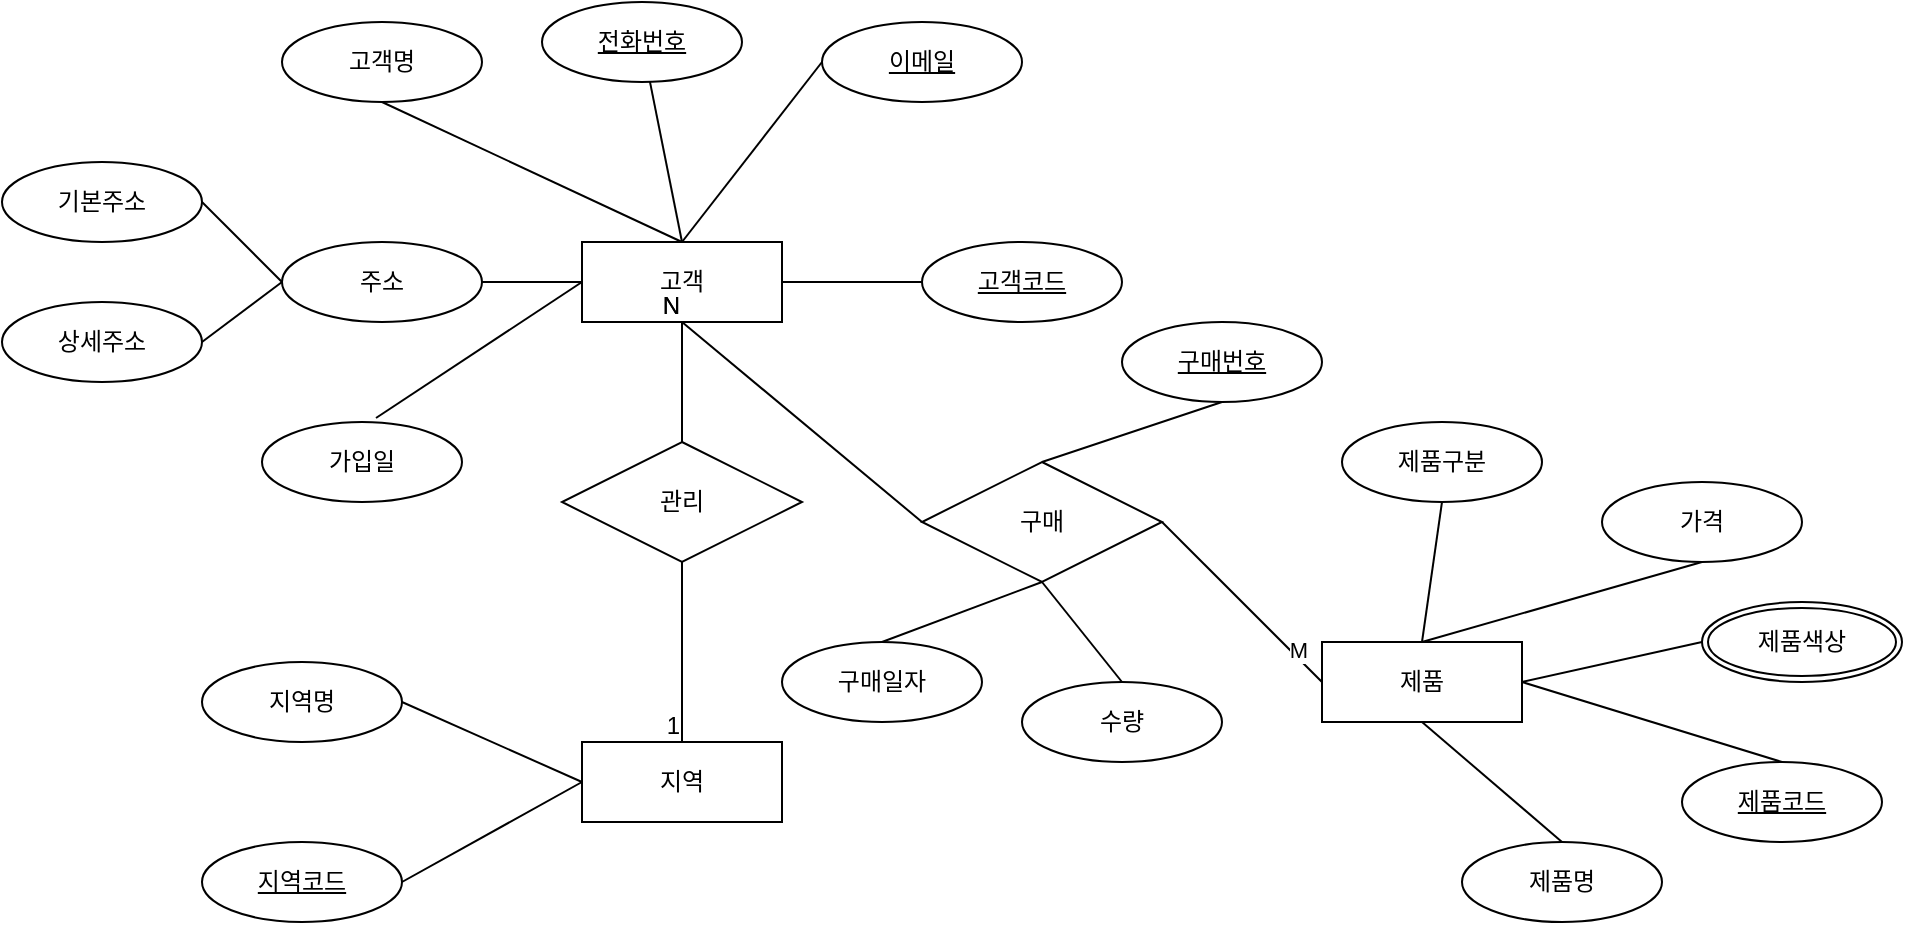 <mxfile version="22.1.21" type="github">
  <diagram name="페이지-1" id="SEtstfAUcaWx0xHGbptO">
    <mxGraphModel dx="1272" dy="836" grid="1" gridSize="10" guides="1" tooltips="1" connect="1" arrows="1" fold="1" page="1" pageScale="1" pageWidth="827" pageHeight="1169" math="0" shadow="0">
      <root>
        <mxCell id="0" />
        <mxCell id="1" parent="0" />
        <mxCell id="Ef4rvgRTJZ1OZaG0q7ZJ-7" style="rounded=0;orthogonalLoop=1;jettySize=auto;html=1;entryX=0.5;entryY=1;entryDx=0;entryDy=0;exitX=0.5;exitY=0;exitDx=0;exitDy=0;endArrow=none;endFill=0;" edge="1" parent="1" source="Ef4rvgRTJZ1OZaG0q7ZJ-1" target="Ef4rvgRTJZ1OZaG0q7ZJ-2">
          <mxGeometry relative="1" as="geometry" />
        </mxCell>
        <mxCell id="Ef4rvgRTJZ1OZaG0q7ZJ-1" value="고객" style="whiteSpace=wrap;html=1;align=center;" vertex="1" parent="1">
          <mxGeometry x="360" y="310" width="100" height="40" as="geometry" />
        </mxCell>
        <mxCell id="Ef4rvgRTJZ1OZaG0q7ZJ-2" value="고객명" style="ellipse;whiteSpace=wrap;html=1;align=center;" vertex="1" parent="1">
          <mxGeometry x="210" y="200" width="100" height="40" as="geometry" />
        </mxCell>
        <mxCell id="Ef4rvgRTJZ1OZaG0q7ZJ-8" value="전화번호" style="ellipse;whiteSpace=wrap;html=1;align=center;fontStyle=4;" vertex="1" parent="1">
          <mxGeometry x="340" y="190" width="100" height="40" as="geometry" />
        </mxCell>
        <mxCell id="Ef4rvgRTJZ1OZaG0q7ZJ-9" style="rounded=0;orthogonalLoop=1;jettySize=auto;html=1;exitX=0.5;exitY=0;exitDx=0;exitDy=0;endArrow=none;endFill=0;" edge="1" parent="1" source="Ef4rvgRTJZ1OZaG0q7ZJ-1" target="Ef4rvgRTJZ1OZaG0q7ZJ-8">
          <mxGeometry relative="1" as="geometry">
            <mxPoint x="420" y="320" as="sourcePoint" />
            <mxPoint x="340" y="240" as="targetPoint" />
          </mxGeometry>
        </mxCell>
        <mxCell id="Ef4rvgRTJZ1OZaG0q7ZJ-10" value="이메일" style="ellipse;whiteSpace=wrap;html=1;align=center;fontStyle=4;" vertex="1" parent="1">
          <mxGeometry x="480" y="200" width="100" height="40" as="geometry" />
        </mxCell>
        <mxCell id="Ef4rvgRTJZ1OZaG0q7ZJ-11" style="rounded=0;orthogonalLoop=1;jettySize=auto;html=1;exitX=0.5;exitY=0;exitDx=0;exitDy=0;entryX=0;entryY=0.5;entryDx=0;entryDy=0;endArrow=none;endFill=0;" edge="1" parent="1" source="Ef4rvgRTJZ1OZaG0q7ZJ-1" target="Ef4rvgRTJZ1OZaG0q7ZJ-10">
          <mxGeometry relative="1" as="geometry">
            <mxPoint x="420" y="320" as="sourcePoint" />
            <mxPoint x="490" y="240" as="targetPoint" />
          </mxGeometry>
        </mxCell>
        <mxCell id="Ef4rvgRTJZ1OZaG0q7ZJ-13" value="고객코드" style="ellipse;whiteSpace=wrap;html=1;align=center;fontStyle=4;" vertex="1" parent="1">
          <mxGeometry x="530" y="310" width="100" height="40" as="geometry" />
        </mxCell>
        <mxCell id="Ef4rvgRTJZ1OZaG0q7ZJ-14" value="주소" style="ellipse;whiteSpace=wrap;html=1;align=center;" vertex="1" parent="1">
          <mxGeometry x="210" y="310" width="100" height="40" as="geometry" />
        </mxCell>
        <mxCell id="Ef4rvgRTJZ1OZaG0q7ZJ-15" style="rounded=0;orthogonalLoop=1;jettySize=auto;html=1;exitX=1;exitY=0.5;exitDx=0;exitDy=0;entryX=0;entryY=0.5;entryDx=0;entryDy=0;endArrow=none;endFill=0;" edge="1" parent="1" source="Ef4rvgRTJZ1OZaG0q7ZJ-1" target="Ef4rvgRTJZ1OZaG0q7ZJ-13">
          <mxGeometry relative="1" as="geometry">
            <mxPoint x="420" y="320" as="sourcePoint" />
            <mxPoint x="540" y="280" as="targetPoint" />
          </mxGeometry>
        </mxCell>
        <mxCell id="Ef4rvgRTJZ1OZaG0q7ZJ-16" style="rounded=0;orthogonalLoop=1;jettySize=auto;html=1;exitX=0;exitY=0.5;exitDx=0;exitDy=0;entryX=1;entryY=0.5;entryDx=0;entryDy=0;endArrow=none;endFill=0;" edge="1" parent="1" source="Ef4rvgRTJZ1OZaG0q7ZJ-1" target="Ef4rvgRTJZ1OZaG0q7ZJ-14">
          <mxGeometry relative="1" as="geometry">
            <mxPoint x="430" y="330" as="sourcePoint" />
            <mxPoint x="550" y="290" as="targetPoint" />
          </mxGeometry>
        </mxCell>
        <mxCell id="Ef4rvgRTJZ1OZaG0q7ZJ-17" value="기본주소" style="ellipse;whiteSpace=wrap;html=1;align=center;" vertex="1" parent="1">
          <mxGeometry x="70" y="270" width="100" height="40" as="geometry" />
        </mxCell>
        <mxCell id="Ef4rvgRTJZ1OZaG0q7ZJ-18" value="상세주소" style="ellipse;whiteSpace=wrap;html=1;align=center;" vertex="1" parent="1">
          <mxGeometry x="70" y="340" width="100" height="40" as="geometry" />
        </mxCell>
        <mxCell id="Ef4rvgRTJZ1OZaG0q7ZJ-20" style="rounded=0;orthogonalLoop=1;jettySize=auto;html=1;exitX=0;exitY=0.5;exitDx=0;exitDy=0;entryX=1;entryY=0.5;entryDx=0;entryDy=0;endArrow=none;endFill=0;" edge="1" parent="1" source="Ef4rvgRTJZ1OZaG0q7ZJ-14" target="Ef4rvgRTJZ1OZaG0q7ZJ-17">
          <mxGeometry relative="1" as="geometry">
            <mxPoint x="370" y="340" as="sourcePoint" />
            <mxPoint x="320" y="340" as="targetPoint" />
          </mxGeometry>
        </mxCell>
        <mxCell id="Ef4rvgRTJZ1OZaG0q7ZJ-21" style="rounded=0;orthogonalLoop=1;jettySize=auto;html=1;entryX=1;entryY=0.5;entryDx=0;entryDy=0;exitX=0;exitY=0.5;exitDx=0;exitDy=0;endArrow=none;endFill=0;" edge="1" parent="1" source="Ef4rvgRTJZ1OZaG0q7ZJ-14" target="Ef4rvgRTJZ1OZaG0q7ZJ-18">
          <mxGeometry relative="1" as="geometry">
            <mxPoint x="210" y="330" as="sourcePoint" />
            <mxPoint x="180" y="300" as="targetPoint" />
          </mxGeometry>
        </mxCell>
        <mxCell id="Ef4rvgRTJZ1OZaG0q7ZJ-22" value="가입일" style="ellipse;whiteSpace=wrap;html=1;align=center;" vertex="1" parent="1">
          <mxGeometry x="200" y="400" width="100" height="40" as="geometry" />
        </mxCell>
        <mxCell id="Ef4rvgRTJZ1OZaG0q7ZJ-23" style="rounded=0;orthogonalLoop=1;jettySize=auto;html=1;entryX=0.57;entryY=-0.05;entryDx=0;entryDy=0;entryPerimeter=0;exitX=0;exitY=0.5;exitDx=0;exitDy=0;endArrow=none;endFill=0;" edge="1" parent="1" source="Ef4rvgRTJZ1OZaG0q7ZJ-1" target="Ef4rvgRTJZ1OZaG0q7ZJ-22">
          <mxGeometry relative="1" as="geometry">
            <mxPoint x="360" y="330" as="sourcePoint" />
            <mxPoint x="320" y="340" as="targetPoint" />
          </mxGeometry>
        </mxCell>
        <mxCell id="Ef4rvgRTJZ1OZaG0q7ZJ-27" value="지역코드" style="ellipse;whiteSpace=wrap;html=1;align=center;fontStyle=4;" vertex="1" parent="1">
          <mxGeometry x="170" y="610" width="100" height="40" as="geometry" />
        </mxCell>
        <mxCell id="Ef4rvgRTJZ1OZaG0q7ZJ-28" value="지역명" style="ellipse;whiteSpace=wrap;html=1;align=center;" vertex="1" parent="1">
          <mxGeometry x="170" y="520" width="100" height="40" as="geometry" />
        </mxCell>
        <mxCell id="Ef4rvgRTJZ1OZaG0q7ZJ-29" style="rounded=0;orthogonalLoop=1;jettySize=auto;html=1;entryX=1;entryY=0.5;entryDx=0;entryDy=0;endArrow=none;endFill=0;exitX=0;exitY=0.5;exitDx=0;exitDy=0;" edge="1" parent="1" source="Ef4rvgRTJZ1OZaG0q7ZJ-32" target="Ef4rvgRTJZ1OZaG0q7ZJ-28">
          <mxGeometry relative="1" as="geometry">
            <mxPoint x="410" y="450" as="sourcePoint" />
            <mxPoint x="290" y="488" as="targetPoint" />
          </mxGeometry>
        </mxCell>
        <mxCell id="Ef4rvgRTJZ1OZaG0q7ZJ-30" style="rounded=0;orthogonalLoop=1;jettySize=auto;html=1;entryX=1;entryY=0.5;entryDx=0;entryDy=0;endArrow=none;endFill=0;exitX=0;exitY=0.5;exitDx=0;exitDy=0;" edge="1" parent="1" source="Ef4rvgRTJZ1OZaG0q7ZJ-32" target="Ef4rvgRTJZ1OZaG0q7ZJ-27">
          <mxGeometry relative="1" as="geometry">
            <mxPoint x="410" y="440" as="sourcePoint" />
            <mxPoint x="350" y="500" as="targetPoint" />
          </mxGeometry>
        </mxCell>
        <mxCell id="Ef4rvgRTJZ1OZaG0q7ZJ-32" value="지역" style="whiteSpace=wrap;html=1;align=center;" vertex="1" parent="1">
          <mxGeometry x="360" y="560" width="100" height="40" as="geometry" />
        </mxCell>
        <mxCell id="Ef4rvgRTJZ1OZaG0q7ZJ-33" value="제품코드" style="ellipse;whiteSpace=wrap;html=1;align=center;fontStyle=4;" vertex="1" parent="1">
          <mxGeometry x="910" y="570" width="100" height="40" as="geometry" />
        </mxCell>
        <mxCell id="Ef4rvgRTJZ1OZaG0q7ZJ-34" value="제품명" style="ellipse;whiteSpace=wrap;html=1;align=center;" vertex="1" parent="1">
          <mxGeometry x="800" y="610" width="100" height="40" as="geometry" />
        </mxCell>
        <mxCell id="Ef4rvgRTJZ1OZaG0q7ZJ-35" style="rounded=0;orthogonalLoop=1;jettySize=auto;html=1;entryX=0.5;entryY=0;entryDx=0;entryDy=0;endArrow=none;endFill=0;exitX=0.5;exitY=1;exitDx=0;exitDy=0;" edge="1" parent="1" source="Ef4rvgRTJZ1OZaG0q7ZJ-37" target="Ef4rvgRTJZ1OZaG0q7ZJ-34">
          <mxGeometry relative="1" as="geometry">
            <mxPoint x="780" y="400" as="sourcePoint" />
            <mxPoint x="660" y="438" as="targetPoint" />
          </mxGeometry>
        </mxCell>
        <mxCell id="Ef4rvgRTJZ1OZaG0q7ZJ-36" style="rounded=0;orthogonalLoop=1;jettySize=auto;html=1;entryX=0.5;entryY=0;entryDx=0;entryDy=0;endArrow=none;endFill=0;exitX=1;exitY=0.5;exitDx=0;exitDy=0;" edge="1" parent="1" source="Ef4rvgRTJZ1OZaG0q7ZJ-37" target="Ef4rvgRTJZ1OZaG0q7ZJ-33">
          <mxGeometry relative="1" as="geometry">
            <mxPoint x="780" y="390" as="sourcePoint" />
            <mxPoint x="720" y="450" as="targetPoint" />
          </mxGeometry>
        </mxCell>
        <mxCell id="Ef4rvgRTJZ1OZaG0q7ZJ-37" value="제품" style="whiteSpace=wrap;html=1;align=center;" vertex="1" parent="1">
          <mxGeometry x="730" y="510" width="100" height="40" as="geometry" />
        </mxCell>
        <mxCell id="Ef4rvgRTJZ1OZaG0q7ZJ-38" value="제품구분" style="ellipse;whiteSpace=wrap;html=1;align=center;" vertex="1" parent="1">
          <mxGeometry x="740" y="400" width="100" height="40" as="geometry" />
        </mxCell>
        <mxCell id="Ef4rvgRTJZ1OZaG0q7ZJ-39" style="rounded=0;orthogonalLoop=1;jettySize=auto;html=1;entryX=0.5;entryY=1;entryDx=0;entryDy=0;endArrow=none;endFill=0;exitX=0.5;exitY=0;exitDx=0;exitDy=0;" edge="1" parent="1" target="Ef4rvgRTJZ1OZaG0q7ZJ-38" source="Ef4rvgRTJZ1OZaG0q7ZJ-37">
          <mxGeometry relative="1" as="geometry">
            <mxPoint x="790" y="470" as="sourcePoint" />
            <mxPoint x="720" y="378" as="targetPoint" />
          </mxGeometry>
        </mxCell>
        <mxCell id="Ef4rvgRTJZ1OZaG0q7ZJ-40" value="가격" style="ellipse;whiteSpace=wrap;html=1;align=center;" vertex="1" parent="1">
          <mxGeometry x="870" y="430" width="100" height="40" as="geometry" />
        </mxCell>
        <mxCell id="Ef4rvgRTJZ1OZaG0q7ZJ-41" style="rounded=0;orthogonalLoop=1;jettySize=auto;html=1;entryX=0.5;entryY=1;entryDx=0;entryDy=0;endArrow=none;endFill=0;exitX=0.5;exitY=0;exitDx=0;exitDy=0;" edge="1" parent="1" target="Ef4rvgRTJZ1OZaG0q7ZJ-40" source="Ef4rvgRTJZ1OZaG0q7ZJ-37">
          <mxGeometry relative="1" as="geometry">
            <mxPoint x="790" y="520" as="sourcePoint" />
            <mxPoint x="730" y="388" as="targetPoint" />
          </mxGeometry>
        </mxCell>
        <mxCell id="Ef4rvgRTJZ1OZaG0q7ZJ-43" value="제품색상" style="ellipse;shape=doubleEllipse;margin=3;whiteSpace=wrap;html=1;align=center;" vertex="1" parent="1">
          <mxGeometry x="920" y="490" width="100" height="40" as="geometry" />
        </mxCell>
        <mxCell id="Ef4rvgRTJZ1OZaG0q7ZJ-44" style="rounded=0;orthogonalLoop=1;jettySize=auto;html=1;entryX=0;entryY=0.5;entryDx=0;entryDy=0;endArrow=none;endFill=0;exitX=1;exitY=0.5;exitDx=0;exitDy=0;" edge="1" parent="1" source="Ef4rvgRTJZ1OZaG0q7ZJ-37" target="Ef4rvgRTJZ1OZaG0q7ZJ-43">
          <mxGeometry relative="1" as="geometry">
            <mxPoint x="860" y="530" as="sourcePoint" />
            <mxPoint x="950" y="470" as="targetPoint" />
          </mxGeometry>
        </mxCell>
        <mxCell id="Ef4rvgRTJZ1OZaG0q7ZJ-48" value="관리" style="shape=rhombus;perimeter=rhombusPerimeter;whiteSpace=wrap;html=1;align=center;" vertex="1" parent="1">
          <mxGeometry x="350" y="410" width="120" height="60" as="geometry" />
        </mxCell>
        <mxCell id="Ef4rvgRTJZ1OZaG0q7ZJ-49" value="" style="endArrow=none;html=1;rounded=0;entryX=0.5;entryY=0;entryDx=0;entryDy=0;exitX=0.5;exitY=1;exitDx=0;exitDy=0;" edge="1" parent="1" source="Ef4rvgRTJZ1OZaG0q7ZJ-48" target="Ef4rvgRTJZ1OZaG0q7ZJ-32">
          <mxGeometry relative="1" as="geometry">
            <mxPoint x="300" y="500" as="sourcePoint" />
            <mxPoint x="460" y="500" as="targetPoint" />
          </mxGeometry>
        </mxCell>
        <mxCell id="Ef4rvgRTJZ1OZaG0q7ZJ-50" value="1" style="resizable=0;html=1;whiteSpace=wrap;align=right;verticalAlign=bottom;" connectable="0" vertex="1" parent="Ef4rvgRTJZ1OZaG0q7ZJ-49">
          <mxGeometry x="1" relative="1" as="geometry" />
        </mxCell>
        <mxCell id="Ef4rvgRTJZ1OZaG0q7ZJ-51" value="" style="endArrow=none;html=1;rounded=0;entryX=0.5;entryY=1;entryDx=0;entryDy=0;exitX=0.5;exitY=0;exitDx=0;exitDy=0;" edge="1" parent="1" source="Ef4rvgRTJZ1OZaG0q7ZJ-48" target="Ef4rvgRTJZ1OZaG0q7ZJ-1">
          <mxGeometry relative="1" as="geometry">
            <mxPoint x="300" y="500" as="sourcePoint" />
            <mxPoint x="460" y="500" as="targetPoint" />
          </mxGeometry>
        </mxCell>
        <mxCell id="Ef4rvgRTJZ1OZaG0q7ZJ-52" value="N" style="resizable=0;html=1;whiteSpace=wrap;align=right;verticalAlign=bottom;" connectable="0" vertex="1" parent="Ef4rvgRTJZ1OZaG0q7ZJ-51">
          <mxGeometry x="1" relative="1" as="geometry" />
        </mxCell>
        <mxCell id="Ef4rvgRTJZ1OZaG0q7ZJ-53" value="구매" style="shape=rhombus;perimeter=rhombusPerimeter;whiteSpace=wrap;html=1;align=center;" vertex="1" parent="1">
          <mxGeometry x="530" y="420" width="120" height="60" as="geometry" />
        </mxCell>
        <mxCell id="Ef4rvgRTJZ1OZaG0q7ZJ-57" value="" style="endArrow=none;html=1;rounded=0;exitX=0;exitY=0.5;exitDx=0;exitDy=0;" edge="1" parent="1" source="Ef4rvgRTJZ1OZaG0q7ZJ-53">
          <mxGeometry relative="1" as="geometry">
            <mxPoint x="420" y="390" as="sourcePoint" />
            <mxPoint x="410" y="350" as="targetPoint" />
          </mxGeometry>
        </mxCell>
        <mxCell id="Ef4rvgRTJZ1OZaG0q7ZJ-58" value="N" style="resizable=0;html=1;whiteSpace=wrap;align=right;verticalAlign=bottom;" connectable="0" vertex="1" parent="Ef4rvgRTJZ1OZaG0q7ZJ-57">
          <mxGeometry x="1" relative="1" as="geometry" />
        </mxCell>
        <mxCell id="Ef4rvgRTJZ1OZaG0q7ZJ-62" value="" style="endArrow=none;html=1;rounded=0;entryX=1;entryY=0.5;entryDx=0;entryDy=0;exitX=0;exitY=0.5;exitDx=0;exitDy=0;" edge="1" parent="1" source="Ef4rvgRTJZ1OZaG0q7ZJ-37" target="Ef4rvgRTJZ1OZaG0q7ZJ-53">
          <mxGeometry relative="1" as="geometry">
            <mxPoint x="300" y="500" as="sourcePoint" />
            <mxPoint x="460" y="500" as="targetPoint" />
          </mxGeometry>
        </mxCell>
        <mxCell id="Ef4rvgRTJZ1OZaG0q7ZJ-63" value="M" style="edgeLabel;html=1;align=center;verticalAlign=middle;resizable=0;points=[];" vertex="1" connectable="0" parent="Ef4rvgRTJZ1OZaG0q7ZJ-62">
          <mxGeometry x="-0.645" y="-3" relative="1" as="geometry">
            <mxPoint as="offset" />
          </mxGeometry>
        </mxCell>
        <mxCell id="Ef4rvgRTJZ1OZaG0q7ZJ-64" value="수량" style="ellipse;whiteSpace=wrap;html=1;align=center;" vertex="1" parent="1">
          <mxGeometry x="580" y="530" width="100" height="40" as="geometry" />
        </mxCell>
        <mxCell id="Ef4rvgRTJZ1OZaG0q7ZJ-65" value="구매번호" style="ellipse;whiteSpace=wrap;html=1;align=center;fontStyle=4;" vertex="1" parent="1">
          <mxGeometry x="630" y="350" width="100" height="40" as="geometry" />
        </mxCell>
        <mxCell id="Ef4rvgRTJZ1OZaG0q7ZJ-66" value="구매일자" style="ellipse;whiteSpace=wrap;html=1;align=center;" vertex="1" parent="1">
          <mxGeometry x="460" y="510" width="100" height="40" as="geometry" />
        </mxCell>
        <mxCell id="Ef4rvgRTJZ1OZaG0q7ZJ-67" style="rounded=0;orthogonalLoop=1;jettySize=auto;html=1;entryX=0.5;entryY=1;entryDx=0;entryDy=0;endArrow=none;endFill=0;exitX=0.5;exitY=0;exitDx=0;exitDy=0;" edge="1" parent="1" source="Ef4rvgRTJZ1OZaG0q7ZJ-53" target="Ef4rvgRTJZ1OZaG0q7ZJ-65">
          <mxGeometry relative="1" as="geometry">
            <mxPoint x="575" y="450" as="sourcePoint" />
            <mxPoint x="585" y="380" as="targetPoint" />
          </mxGeometry>
        </mxCell>
        <mxCell id="Ef4rvgRTJZ1OZaG0q7ZJ-68" style="rounded=0;orthogonalLoop=1;jettySize=auto;html=1;entryX=0.5;entryY=1;entryDx=0;entryDy=0;endArrow=none;endFill=0;exitX=0.5;exitY=0;exitDx=0;exitDy=0;" edge="1" parent="1" source="Ef4rvgRTJZ1OZaG0q7ZJ-66" target="Ef4rvgRTJZ1OZaG0q7ZJ-53">
          <mxGeometry relative="1" as="geometry">
            <mxPoint x="620" y="430" as="sourcePoint" />
            <mxPoint x="690" y="400" as="targetPoint" />
          </mxGeometry>
        </mxCell>
        <mxCell id="Ef4rvgRTJZ1OZaG0q7ZJ-69" style="rounded=0;orthogonalLoop=1;jettySize=auto;html=1;entryX=0.5;entryY=1;entryDx=0;entryDy=0;endArrow=none;endFill=0;exitX=0.5;exitY=0;exitDx=0;exitDy=0;" edge="1" parent="1" source="Ef4rvgRTJZ1OZaG0q7ZJ-64" target="Ef4rvgRTJZ1OZaG0q7ZJ-53">
          <mxGeometry relative="1" as="geometry">
            <mxPoint x="520" y="510" as="sourcePoint" />
            <mxPoint x="620" y="490" as="targetPoint" />
          </mxGeometry>
        </mxCell>
      </root>
    </mxGraphModel>
  </diagram>
</mxfile>
